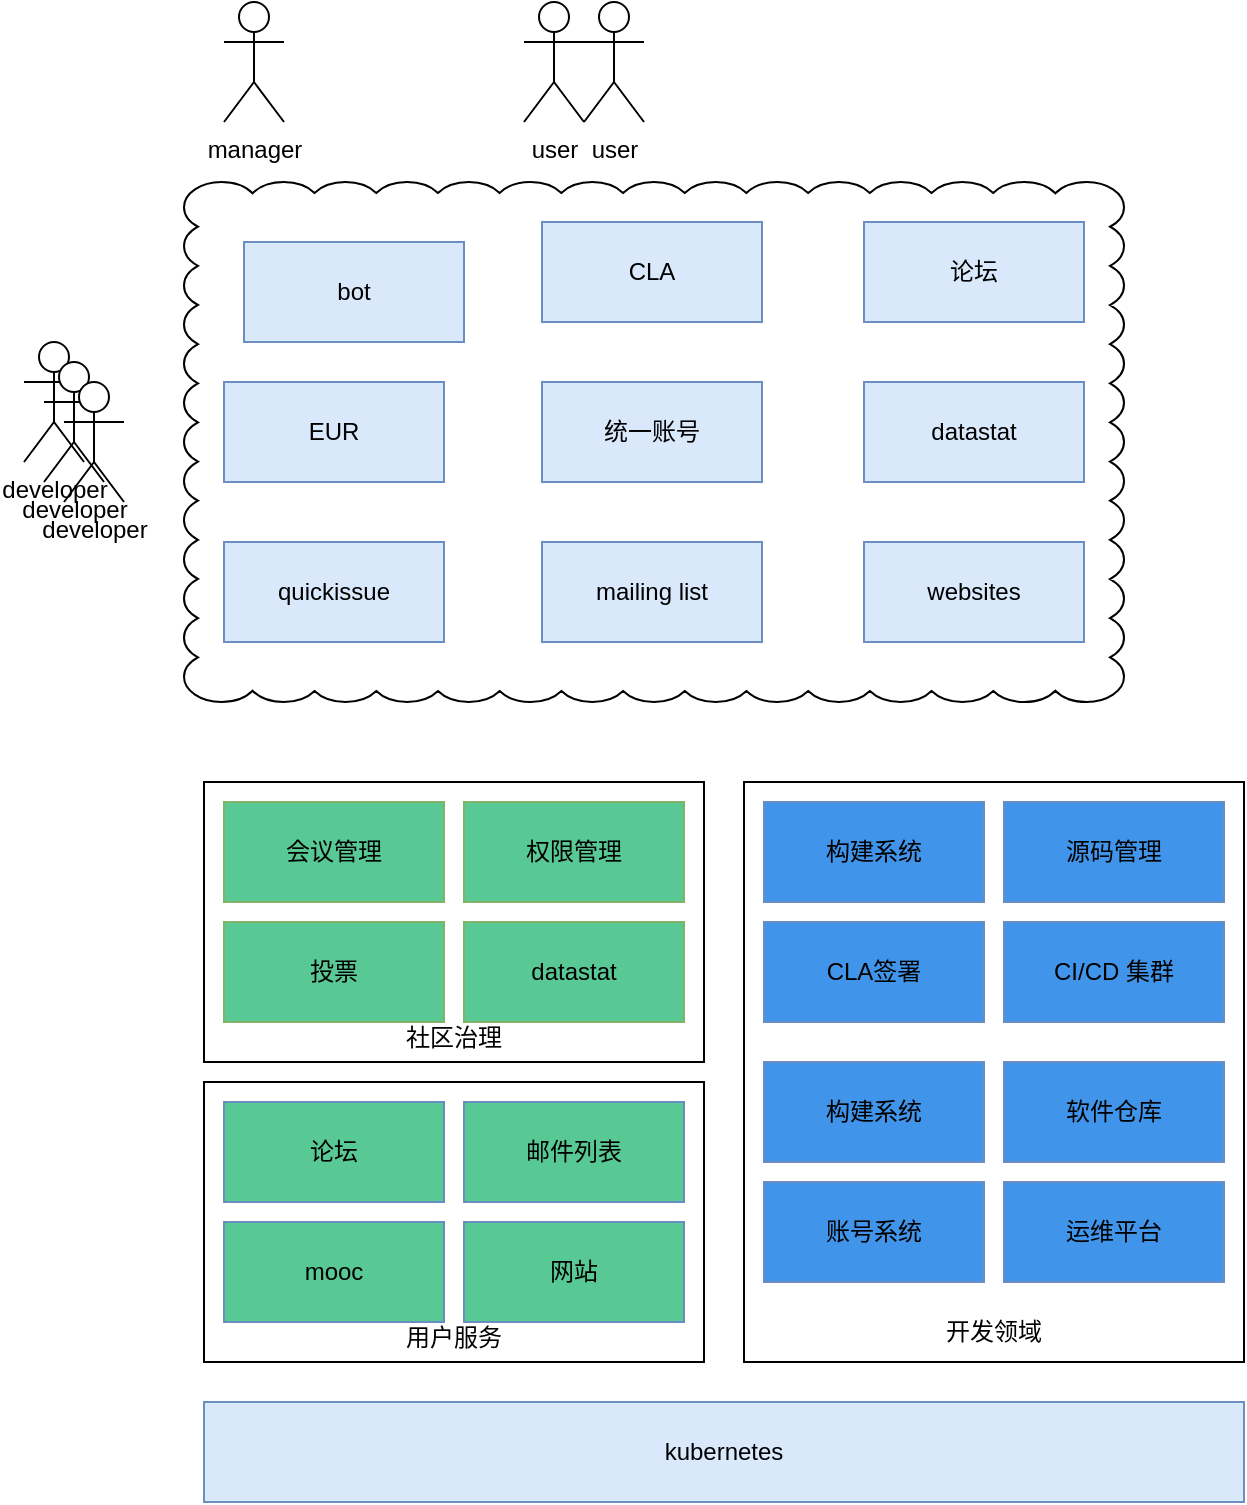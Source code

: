 <mxfile version="21.1.1" type="github">
  <diagram name="第 1 页" id="A-CmJrLPoKeELwo27ymS">
    <mxGraphModel dx="794" dy="520" grid="0" gridSize="10" guides="1" tooltips="1" connect="1" arrows="1" fold="1" page="1" pageScale="1" pageWidth="827" pageHeight="1169" math="0" shadow="0">
      <root>
        <mxCell id="0" />
        <mxCell id="1" parent="0" />
        <mxCell id="fyPH0XN2SUiVUbKnaisj-28" value="" style="whiteSpace=wrap;html=1;shape=mxgraph.basic.cloud_rect" vertex="1" parent="1">
          <mxGeometry x="180" y="100" width="470" height="260" as="geometry" />
        </mxCell>
        <mxCell id="fyPH0XN2SUiVUbKnaisj-2" value="quickissue" style="html=1;whiteSpace=wrap;fillColor=#dae8fc;strokeColor=#6c8ebf;" vertex="1" parent="1">
          <mxGeometry x="200" y="280" width="110" height="50" as="geometry" />
        </mxCell>
        <mxCell id="fyPH0XN2SUiVUbKnaisj-3" value="CLA" style="html=1;whiteSpace=wrap;fillColor=#dae8fc;strokeColor=#6c8ebf;" vertex="1" parent="1">
          <mxGeometry x="359" y="120" width="110" height="50" as="geometry" />
        </mxCell>
        <mxCell id="fyPH0XN2SUiVUbKnaisj-4" value="论坛" style="html=1;whiteSpace=wrap;fillColor=#dae8fc;strokeColor=#6c8ebf;" vertex="1" parent="1">
          <mxGeometry x="520" y="120" width="110" height="50" as="geometry" />
        </mxCell>
        <mxCell id="fyPH0XN2SUiVUbKnaisj-8" value="统一账号" style="html=1;whiteSpace=wrap;fillColor=#dae8fc;strokeColor=#6c8ebf;" vertex="1" parent="1">
          <mxGeometry x="359" y="200" width="110" height="50" as="geometry" />
        </mxCell>
        <mxCell id="fyPH0XN2SUiVUbKnaisj-9" value="EUR" style="html=1;whiteSpace=wrap;fillColor=#dae8fc;strokeColor=#6c8ebf;" vertex="1" parent="1">
          <mxGeometry x="200" y="200" width="110" height="50" as="geometry" />
        </mxCell>
        <mxCell id="fyPH0XN2SUiVUbKnaisj-10" value="datastat" style="html=1;whiteSpace=wrap;fillColor=#dae8fc;strokeColor=#6c8ebf;" vertex="1" parent="1">
          <mxGeometry x="520" y="200" width="110" height="50" as="geometry" />
        </mxCell>
        <mxCell id="fyPH0XN2SUiVUbKnaisj-13" value="developer" style="shape=umlActor;verticalLabelPosition=bottom;verticalAlign=top;html=1;outlineConnect=0;" vertex="1" parent="1">
          <mxGeometry x="100" y="180" width="30" height="60" as="geometry" />
        </mxCell>
        <mxCell id="fyPH0XN2SUiVUbKnaisj-14" value="user" style="shape=umlActor;verticalLabelPosition=bottom;verticalAlign=top;html=1;outlineConnect=0;" vertex="1" parent="1">
          <mxGeometry x="350" y="10" width="30" height="60" as="geometry" />
        </mxCell>
        <mxCell id="fyPH0XN2SUiVUbKnaisj-15" value="manager" style="shape=umlActor;verticalLabelPosition=bottom;verticalAlign=top;html=1;outlineConnect=0;" vertex="1" parent="1">
          <mxGeometry x="200" y="10" width="30" height="60" as="geometry" />
        </mxCell>
        <mxCell id="fyPH0XN2SUiVUbKnaisj-16" value="user" style="shape=umlActor;verticalLabelPosition=bottom;verticalAlign=top;html=1;outlineConnect=0;" vertex="1" parent="1">
          <mxGeometry x="380" y="10" width="30" height="60" as="geometry" />
        </mxCell>
        <mxCell id="fyPH0XN2SUiVUbKnaisj-17" value="mailing list" style="html=1;whiteSpace=wrap;fillColor=#dae8fc;strokeColor=#6c8ebf;" vertex="1" parent="1">
          <mxGeometry x="359" y="280" width="110" height="50" as="geometry" />
        </mxCell>
        <mxCell id="fyPH0XN2SUiVUbKnaisj-18" value="websites" style="html=1;whiteSpace=wrap;fillColor=#dae8fc;strokeColor=#6c8ebf;" vertex="1" parent="1">
          <mxGeometry x="520" y="280" width="110" height="50" as="geometry" />
        </mxCell>
        <mxCell id="fyPH0XN2SUiVUbKnaisj-29" value="developer" style="shape=umlActor;verticalLabelPosition=bottom;verticalAlign=top;html=1;outlineConnect=0;" vertex="1" parent="1">
          <mxGeometry x="110" y="190" width="30" height="60" as="geometry" />
        </mxCell>
        <mxCell id="fyPH0XN2SUiVUbKnaisj-30" value="developer" style="shape=umlActor;verticalLabelPosition=bottom;verticalAlign=top;html=1;outlineConnect=0;" vertex="1" parent="1">
          <mxGeometry x="120" y="200" width="30" height="60" as="geometry" />
        </mxCell>
        <mxCell id="fyPH0XN2SUiVUbKnaisj-33" value="bot" style="html=1;whiteSpace=wrap;fillColor=#dae8fc;strokeColor=#6c8ebf;" vertex="1" parent="1">
          <mxGeometry x="210" y="130" width="110" height="50" as="geometry" />
        </mxCell>
        <mxCell id="fyPH0XN2SUiVUbKnaisj-31" value="&lt;br&gt;&lt;div&gt;&lt;br&gt;&lt;/div&gt;&lt;div&gt;&lt;br&gt;&lt;/div&gt;&lt;div&gt;&lt;br&gt;&lt;/div&gt;&lt;div&gt;&lt;br&gt;&lt;/div&gt;&lt;div&gt;&lt;br&gt;&lt;/div&gt;&lt;div&gt;&lt;br&gt;&lt;/div&gt;&lt;div&gt;&lt;br&gt;&lt;/div&gt;&lt;div&gt;社区治理&lt;/div&gt;" style="rounded=0;whiteSpace=wrap;html=1;" vertex="1" parent="1">
          <mxGeometry x="190" y="400" width="250" height="140" as="geometry" />
        </mxCell>
        <mxCell id="fyPH0XN2SUiVUbKnaisj-7" value="会议管理" style="html=1;whiteSpace=wrap;fillColor=#58C994;strokeColor=#82b366;" vertex="1" parent="1">
          <mxGeometry x="200" y="410" width="110" height="50" as="geometry" />
        </mxCell>
        <mxCell id="fyPH0XN2SUiVUbKnaisj-32" value="kubernetes" style="html=1;whiteSpace=wrap;fillColor=#dae8fc;strokeColor=#6c8ebf;" vertex="1" parent="1">
          <mxGeometry x="190" y="710" width="520" height="50" as="geometry" />
        </mxCell>
        <mxCell id="fyPH0XN2SUiVUbKnaisj-34" value="投票" style="html=1;whiteSpace=wrap;fillColor=#58C994;strokeColor=#82b366;" vertex="1" parent="1">
          <mxGeometry x="200" y="470" width="110" height="50" as="geometry" />
        </mxCell>
        <mxCell id="fyPH0XN2SUiVUbKnaisj-35" value="权限管理" style="html=1;whiteSpace=wrap;fillColor=#58C994;strokeColor=#82b366;" vertex="1" parent="1">
          <mxGeometry x="320" y="410" width="110" height="50" as="geometry" />
        </mxCell>
        <mxCell id="fyPH0XN2SUiVUbKnaisj-38" value="构建系统" style="html=1;whiteSpace=wrap;fillColor=#dae8fc;strokeColor=#6c8ebf;" vertex="1" parent="1">
          <mxGeometry x="460" y="400" width="110" height="50" as="geometry" />
        </mxCell>
        <mxCell id="fyPH0XN2SUiVUbKnaisj-39" value="CLA签署" style="html=1;whiteSpace=wrap;fillColor=#dae8fc;strokeColor=#6c8ebf;" vertex="1" parent="1">
          <mxGeometry x="460" y="460" width="110" height="50" as="geometry" />
        </mxCell>
        <mxCell id="fyPH0XN2SUiVUbKnaisj-40" value="源码管理" style="html=1;whiteSpace=wrap;fillColor=#dae8fc;strokeColor=#6c8ebf;" vertex="1" parent="1">
          <mxGeometry x="580" y="400" width="110" height="50" as="geometry" />
        </mxCell>
        <mxCell id="fyPH0XN2SUiVUbKnaisj-41" value="CI/CD 集群" style="html=1;whiteSpace=wrap;fillColor=#dae8fc;strokeColor=#6c8ebf;" vertex="1" parent="1">
          <mxGeometry x="580" y="460" width="110" height="50" as="geometry" />
        </mxCell>
        <mxCell id="fyPH0XN2SUiVUbKnaisj-42" value="&lt;div&gt;&lt;br&gt;&lt;/div&gt;&lt;div&gt;&lt;br&gt;&lt;/div&gt;&lt;div&gt;&lt;br&gt;&lt;/div&gt;&lt;div&gt;&lt;br&gt;&lt;/div&gt;&lt;div&gt;&lt;br&gt;&lt;/div&gt;&lt;div&gt;&lt;br&gt;&lt;/div&gt;&lt;div&gt;&lt;br&gt;&lt;/div&gt;&lt;div&gt;&lt;br&gt;&lt;/div&gt;&lt;div&gt;&lt;br&gt;&lt;/div&gt;&lt;div&gt;&lt;br&gt;&lt;/div&gt;&lt;div&gt;&lt;br&gt;&lt;/div&gt;&lt;div&gt;&lt;br&gt;&lt;/div&gt;&lt;div&gt;&lt;br&gt;&lt;/div&gt;&lt;div&gt;&lt;br&gt;&lt;/div&gt;&lt;div&gt;&lt;br&gt;&lt;/div&gt;&lt;div&gt;&lt;br&gt;&lt;/div&gt;&lt;div&gt;&lt;br&gt;&lt;/div&gt;&lt;div&gt;&lt;br&gt;&lt;/div&gt;&lt;div&gt;开发领域&lt;/div&gt;" style="rounded=0;whiteSpace=wrap;html=1;" vertex="1" parent="1">
          <mxGeometry x="460" y="400" width="250" height="290" as="geometry" />
        </mxCell>
        <mxCell id="fyPH0XN2SUiVUbKnaisj-43" value="构建系统" style="html=1;whiteSpace=wrap;fillColor=#4095ea;strokeColor=#6C8EBF;" vertex="1" parent="1">
          <mxGeometry x="470" y="410" width="110" height="50" as="geometry" />
        </mxCell>
        <mxCell id="fyPH0XN2SUiVUbKnaisj-44" value="CLA签署" style="html=1;whiteSpace=wrap;fillColor=#4095ea;strokeColor=#6C8EBF;" vertex="1" parent="1">
          <mxGeometry x="470" y="470" width="110" height="50" as="geometry" />
        </mxCell>
        <mxCell id="fyPH0XN2SUiVUbKnaisj-45" value="源码管理" style="html=1;whiteSpace=wrap;fillColor=#4095ea;strokeColor=#6C8EBF;" vertex="1" parent="1">
          <mxGeometry x="590" y="410" width="110" height="50" as="geometry" />
        </mxCell>
        <mxCell id="fyPH0XN2SUiVUbKnaisj-46" value="CI/CD 集群" style="html=1;whiteSpace=wrap;fillColor=#4095ea;strokeColor=#6C8EBF;" vertex="1" parent="1">
          <mxGeometry x="590" y="470" width="110" height="50" as="geometry" />
        </mxCell>
        <mxCell id="fyPH0XN2SUiVUbKnaisj-48" value="&lt;div&gt;&lt;br&gt;&lt;/div&gt;&lt;div&gt;&lt;br&gt;&lt;/div&gt;&lt;div&gt;&lt;br&gt;&lt;/div&gt;&lt;div&gt;&lt;br&gt;&lt;/div&gt;&lt;div&gt;&lt;br&gt;&lt;/div&gt;&lt;div&gt;&lt;br&gt;&lt;/div&gt;&lt;div&gt;&lt;br&gt;&lt;/div&gt;&lt;div&gt;&lt;br&gt;&lt;/div&gt;&lt;div&gt;用户服务&lt;br&gt;&lt;/div&gt;" style="rounded=0;whiteSpace=wrap;html=1;" vertex="1" parent="1">
          <mxGeometry x="190" y="550" width="250" height="140" as="geometry" />
        </mxCell>
        <mxCell id="fyPH0XN2SUiVUbKnaisj-49" value="论坛" style="html=1;whiteSpace=wrap;fillColor=#58C994;strokeColor=#6c8ebf;" vertex="1" parent="1">
          <mxGeometry x="200" y="560" width="110" height="50" as="geometry" />
        </mxCell>
        <mxCell id="fyPH0XN2SUiVUbKnaisj-50" value="邮件列表" style="html=1;whiteSpace=wrap;fillColor=#58C994;strokeColor=#6c8ebf;" vertex="1" parent="1">
          <mxGeometry x="320" y="560" width="110" height="50" as="geometry" />
        </mxCell>
        <mxCell id="fyPH0XN2SUiVUbKnaisj-51" value="mooc" style="html=1;whiteSpace=wrap;fillColor=#58C994;strokeColor=#6c8ebf;" vertex="1" parent="1">
          <mxGeometry x="200" y="620" width="110" height="50" as="geometry" />
        </mxCell>
        <mxCell id="fyPH0XN2SUiVUbKnaisj-52" value="网站" style="html=1;whiteSpace=wrap;fillColor=#58C994;strokeColor=#6c8ebf;" vertex="1" parent="1">
          <mxGeometry x="320" y="620" width="110" height="50" as="geometry" />
        </mxCell>
        <mxCell id="fyPH0XN2SUiVUbKnaisj-53" value="构建系统" style="html=1;whiteSpace=wrap;fillColor=#4095ea;strokeColor=#6C8EBF;" vertex="1" parent="1">
          <mxGeometry x="470" y="540" width="110" height="50" as="geometry" />
        </mxCell>
        <mxCell id="fyPH0XN2SUiVUbKnaisj-54" value="软件仓库" style="html=1;whiteSpace=wrap;fillColor=#4095ea;strokeColor=#6C8EBF;" vertex="1" parent="1">
          <mxGeometry x="590" y="540" width="110" height="50" as="geometry" />
        </mxCell>
        <mxCell id="fyPH0XN2SUiVUbKnaisj-55" value="账号系统" style="html=1;whiteSpace=wrap;fillColor=#4095ea;strokeColor=#6C8EBF;" vertex="1" parent="1">
          <mxGeometry x="470" y="600" width="110" height="50" as="geometry" />
        </mxCell>
        <mxCell id="fyPH0XN2SUiVUbKnaisj-56" value="运维平台" style="html=1;whiteSpace=wrap;fillColor=#4095ea;strokeColor=#6C8EBF;" vertex="1" parent="1">
          <mxGeometry x="590" y="600" width="110" height="50" as="geometry" />
        </mxCell>
        <mxCell id="fyPH0XN2SUiVUbKnaisj-57" value="datastat" style="html=1;whiteSpace=wrap;fillColor=#58C994;strokeColor=#82b366;" vertex="1" parent="1">
          <mxGeometry x="320" y="470" width="110" height="50" as="geometry" />
        </mxCell>
      </root>
    </mxGraphModel>
  </diagram>
</mxfile>
